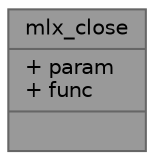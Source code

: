 digraph "mlx_close"
{
 // INTERACTIVE_SVG=YES
 // LATEX_PDF_SIZE
  bgcolor="transparent";
  edge [fontname=Helvetica,fontsize=10,labelfontname=Helvetica,labelfontsize=10];
  node [fontname=Helvetica,fontsize=10,shape=box,height=0.2,width=0.4];
  Node1 [shape=record,label="{mlx_close\n|+ param\l+ func\l|}",height=0.2,width=0.4,color="gray40", fillcolor="grey60", style="filled", fontcolor="black",tooltip=" "];
}

